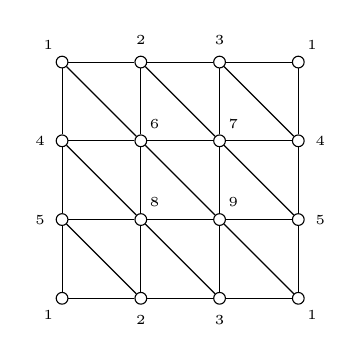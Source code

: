 \begin{tikzpicture}[every node/.style={circle, draw, inner sep=1.5pt}]

% Points
\node[label={[label distance=1pt]180: \tiny 4}] (l4) at (0,0) {};
\node[label={[label distance=1pt]180: \tiny 5}] (l5) at (0,-1) {};
\node[label={[label distance=1pt]120: \tiny 1}] (lu1) at (0,1) {};
\node[label={[label distance=1pt]-120: \tiny 1}] (ld1) at (0,-2) {};
\node[label={[label distance=1pt]60: \tiny 6}] (6) at (1,0) {};
\node[label={[label distance=1pt]90: \tiny 2}] (u2) at (1,1) {};
\node[label={[label distance=1pt]60: \tiny 8}] (8) at (1,-1) {};
\node[label={[label distance=1pt]-90: \tiny 2}] (d2) at (1,-2) {};
\node[label={[label distance=1pt]60: \tiny 7}] (7) at (2,0) {};
\node[label={[label distance=1pt]90: \tiny 3}] (u3) at (2,1) {};
\node[label={[label distance=1pt]60: \tiny 9}] (9) at (2,-1) {};
\node[label={[label distance=1pt]-90: \tiny 3}] (d3) at (2,-2) {};
\node[label={[label distance=1pt]0: \tiny 4}] (r4) at (3,0) {};
\node[label={[label distance=1pt]60: \tiny 1}] (ru1) at (3,1) {};
\node[label={[label distance=1pt]0: \tiny 5}] (r5) at (3,-1) {};
\node[label={[label distance=1pt]-60: \tiny 1}] (rd1) at (3,-2) {};

%Lines
\draw (lu1) -- (u2);
\draw (lu1) -- (l4);
\draw (lu1) -- (6);
\draw (u2) -- (u3);
\draw (u2) -- (6);
\draw (u2) -- (7);
\draw (u3) -- (ru1);
\draw (u3) -- (7);
\draw (u3) -- (r4);
\draw (l4) -- (l5);
\draw (l4) -- (6);
\draw (l4) -- (8);
\draw (6) -- (8);
\draw (6) -- (7);
\draw (6) -- (9);
\draw (7) -- (9);
\draw (7) -- (r5);
\draw (l5) -- (8);
\draw (l5) -- (ld1);
\draw (l5) -- (d2);
\draw (8) -- (d2);
\draw (8) -- (9);
\draw (8) -- (d3);
\draw (9) -- (d3);
\draw (9) -- (r5);
\draw (9) -- (rd1);
\draw (ru1) -- (r4);
\draw (7) -- (r4);
\draw (r4) -- (r5);
\draw (r5) -- (rd1);
\draw (ld1) -- (d2);
\draw (d2) -- (d3);
\draw (d3) -- (rd1);
\end{tikzpicture}